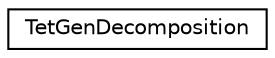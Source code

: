 digraph "Graphical Class Hierarchy"
{
 // LATEX_PDF_SIZE
  edge [fontname="Helvetica",fontsize="10",labelfontname="Helvetica",labelfontsize="10"];
  node [fontname="Helvetica",fontsize="10",shape=record];
  rankdir="LR";
  Node0 [label="TetGenDecomposition",height=0.2,width=0.4,color="black", fillcolor="white", style="filled",URL="$classTetGenDecomposition.html",tooltip=" "];
}
